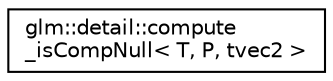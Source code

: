 digraph "Graphical Class Hierarchy"
{
  edge [fontname="Helvetica",fontsize="10",labelfontname="Helvetica",labelfontsize="10"];
  node [fontname="Helvetica",fontsize="10",shape=record];
  rankdir="LR";
  Node1 [label="glm::detail::compute\l_isCompNull\< T, P, tvec2 \>",height=0.2,width=0.4,color="black", fillcolor="white", style="filled",URL="$structglm_1_1detail_1_1compute__is_comp_null_3_01_t_00_01_p_00_01tvec2_01_4.html"];
}
